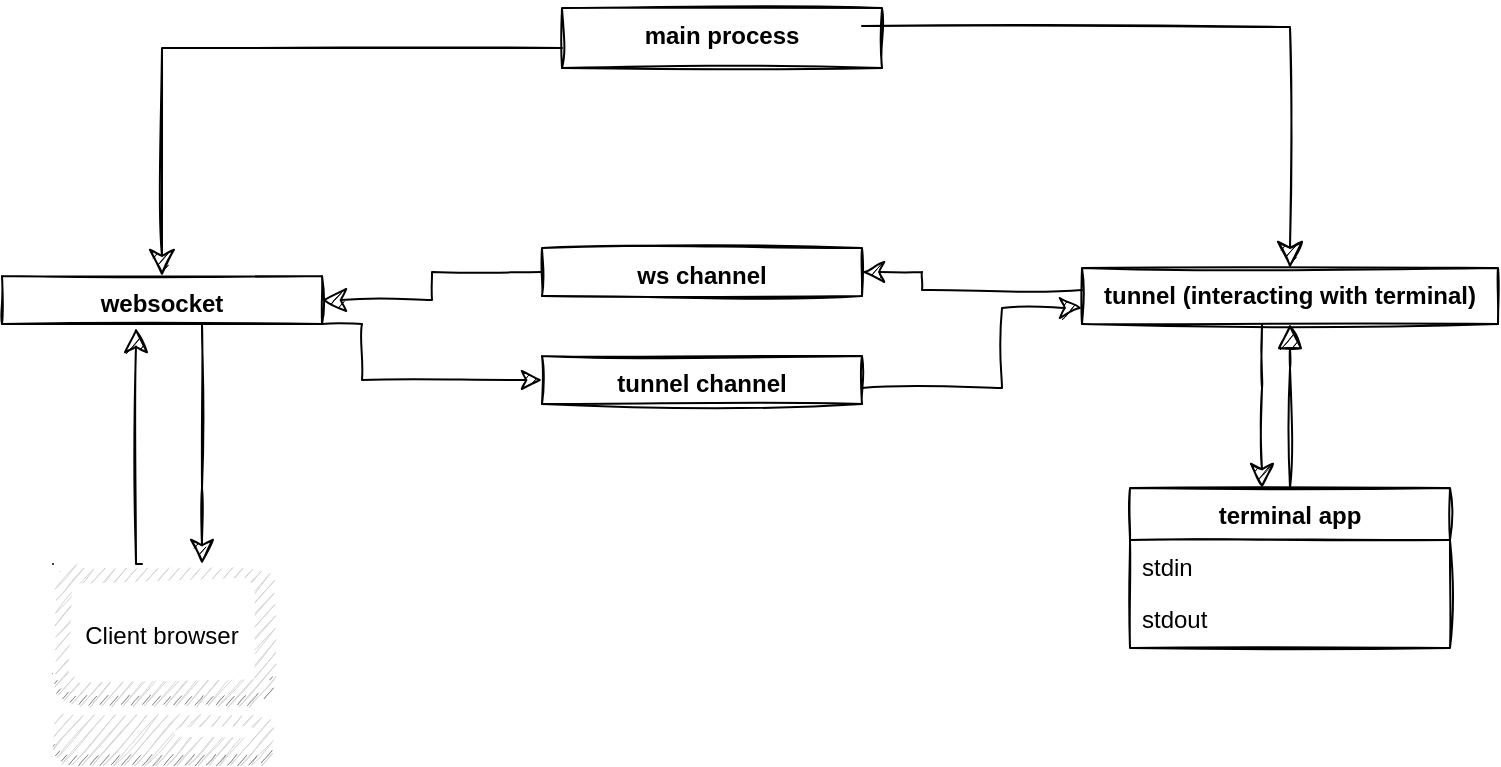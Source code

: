 <mxfile version="14.4.3" type="device"><diagram id="C5RBs43oDa-KdzZeNtuy" name="Page-1"><mxGraphModel dx="866" dy="512" grid="1" gridSize="10" guides="1" tooltips="1" connect="1" arrows="1" fold="1" page="1" pageScale="1" pageWidth="827" pageHeight="1169" math="0" shadow="0"><root><mxCell id="WIyWlLk6GJQsqaUBKTNV-0"/><mxCell id="WIyWlLk6GJQsqaUBKTNV-1" parent="WIyWlLk6GJQsqaUBKTNV-0"/><mxCell id="cRPkp6OQNeo09NE79L-d-18" style="edgeStyle=orthogonalEdgeStyle;rounded=0;sketch=1;disableMultiStroke=1;orthogonalLoop=1;jettySize=auto;html=1;endFill=1;endSize=8;exitX=1;exitY=1;exitDx=0;exitDy=0;entryX=0;entryY=0.5;entryDx=0;entryDy=0;" parent="WIyWlLk6GJQsqaUBKTNV-1" source="zkfFHV4jXpPFQw0GAbJ--0" target="cRPkp6OQNeo09NE79L-d-16" edge="1"><mxGeometry relative="1" as="geometry"><mxPoint x="260" y="242" as="targetPoint"/><Array as="points"><mxPoint x="210" y="208"/><mxPoint x="210" y="236"/></Array></mxGeometry></mxCell><mxCell id="14EInmPlS19wXubM0hc9-2" style="edgeStyle=orthogonalEdgeStyle;rounded=0;sketch=1;orthogonalLoop=1;jettySize=auto;html=1;startSize=10;endSize=10;" edge="1" parent="WIyWlLk6GJQsqaUBKTNV-1" source="zkfFHV4jXpPFQw0GAbJ--0" target="cRPkp6OQNeo09NE79L-d-23"><mxGeometry relative="1" as="geometry"><Array as="points"><mxPoint x="130" y="290"/><mxPoint x="130" y="290"/></Array></mxGeometry></mxCell><mxCell id="zkfFHV4jXpPFQw0GAbJ--0" value="websocket " style="swimlane;fontStyle=1;align=center;verticalAlign=top;childLayout=stackLayout;horizontal=1;startSize=26;horizontalStack=0;resizeParent=1;resizeLast=0;collapsible=1;marginBottom=0;rounded=0;shadow=0;strokeWidth=1;sketch=1;" parent="WIyWlLk6GJQsqaUBKTNV-1" vertex="1"><mxGeometry x="30" y="184" width="160" height="24" as="geometry"><mxRectangle x="230" y="140" width="160" height="26" as="alternateBounds"/></mxGeometry></mxCell><mxCell id="zkfFHV4jXpPFQw0GAbJ--6" value="terminal app" style="swimlane;fontStyle=1;align=center;verticalAlign=top;childLayout=stackLayout;horizontal=1;startSize=26;horizontalStack=0;resizeParent=1;resizeLast=0;collapsible=1;marginBottom=0;rounded=0;shadow=0;strokeWidth=1;sketch=1;" parent="WIyWlLk6GJQsqaUBKTNV-1" vertex="1"><mxGeometry x="594" y="290" width="160" height="80" as="geometry"><mxRectangle x="130" y="380" width="160" height="26" as="alternateBounds"/></mxGeometry></mxCell><mxCell id="zkfFHV4jXpPFQw0GAbJ--7" value="stdin" style="text;align=left;verticalAlign=top;spacingLeft=4;spacingRight=4;overflow=hidden;rotatable=0;points=[[0,0.5],[1,0.5]];portConstraint=eastwest;sketch=1;" parent="zkfFHV4jXpPFQw0GAbJ--6" vertex="1"><mxGeometry y="26" width="160" height="26" as="geometry"/></mxCell><mxCell id="zkfFHV4jXpPFQw0GAbJ--8" value="stdout" style="text;align=left;verticalAlign=top;spacingLeft=4;spacingRight=4;overflow=hidden;rotatable=0;points=[[0,0.5],[1,0.5]];portConstraint=eastwest;rounded=0;shadow=0;html=0;sketch=1;" parent="zkfFHV4jXpPFQw0GAbJ--6" vertex="1"><mxGeometry y="52" width="160" height="26" as="geometry"/></mxCell><mxCell id="zkfFHV4jXpPFQw0GAbJ--12" value="" style="endArrow=block;endSize=10;endFill=1;shadow=0;strokeWidth=1;rounded=0;edgeStyle=elbowEdgeStyle;elbow=vertical;noJump=0;orthogonalLoop=0;flowAnimation=1;backgroundOutline=0;sketch=1;jumpStyle=none;startArrow=none;startFill=0;" parent="WIyWlLk6GJQsqaUBKTNV-1" source="zkfFHV4jXpPFQw0GAbJ--6" target="zkfFHV4jXpPFQw0GAbJ--17" edge="1"><mxGeometry width="160" relative="1" as="geometry"><mxPoint x="200" y="203" as="sourcePoint"/><mxPoint x="778" y="191" as="targetPoint"/><Array as="points"><mxPoint x="674" y="230"/><mxPoint x="700" y="240"/><mxPoint x="800" y="300"/><mxPoint x="490" y="310"/><mxPoint x="410" y="185"/><mxPoint x="440" y="270"/><mxPoint x="410" y="380"/></Array></mxGeometry></mxCell><mxCell id="zkfFHV4jXpPFQw0GAbJ--17" value="tunnel (interacting with terminal)" style="swimlane;fontStyle=1;align=center;verticalAlign=top;childLayout=stackLayout;horizontal=1;startSize=28;horizontalStack=0;resizeParent=1;resizeLast=0;collapsible=1;marginBottom=0;rounded=0;shadow=0;strokeWidth=1;sketch=1;" parent="WIyWlLk6GJQsqaUBKTNV-1" vertex="1"><mxGeometry x="570" y="180" width="208" height="28" as="geometry"><mxRectangle x="560" y="130" width="160" height="26" as="alternateBounds"/></mxGeometry></mxCell><mxCell id="cRPkp6OQNeo09NE79L-d-8" style="edgeStyle=orthogonalEdgeStyle;rounded=0;orthogonalLoop=1;jettySize=auto;html=1;entryX=0.5;entryY=0;entryDx=0;entryDy=0;sketch=1;endSize=11;" parent="WIyWlLk6GJQsqaUBKTNV-1" source="cRPkp6OQNeo09NE79L-d-1" target="zkfFHV4jXpPFQw0GAbJ--0" edge="1"><mxGeometry relative="1" as="geometry"><Array as="points"><mxPoint x="110" y="70"/></Array></mxGeometry></mxCell><mxCell id="cRPkp6OQNeo09NE79L-d-1" value="main process&#10;" style="swimlane;fontStyle=1;align=center;verticalAlign=top;childLayout=stackLayout;horizontal=1;startSize=60;horizontalStack=0;resizeParent=1;resizeLast=0;collapsible=1;marginBottom=0;rounded=0;shadow=0;strokeWidth=1;sketch=1;" parent="WIyWlLk6GJQsqaUBKTNV-1" vertex="1"><mxGeometry x="310" y="50" width="160" height="30" as="geometry"><mxRectangle x="230" y="140" width="160" height="26" as="alternateBounds"/></mxGeometry></mxCell><mxCell id="cRPkp6OQNeo09NE79L-d-9" style="edgeStyle=orthogonalEdgeStyle;rounded=0;orthogonalLoop=1;jettySize=auto;html=1;sketch=1;endSize=11;" parent="WIyWlLk6GJQsqaUBKTNV-1" target="zkfFHV4jXpPFQw0GAbJ--17" edge="1"><mxGeometry relative="1" as="geometry"><mxPoint x="460" y="59" as="sourcePoint"/></mxGeometry></mxCell><mxCell id="cRPkp6OQNeo09NE79L-d-17" style="edgeStyle=orthogonalEdgeStyle;rounded=0;sketch=1;disableMultiStroke=1;orthogonalLoop=1;jettySize=auto;html=1;endFill=1;startArrow=none;startFill=0;jumpSize=6;endSize=10;" parent="WIyWlLk6GJQsqaUBKTNV-1" source="cRPkp6OQNeo09NE79L-d-11" target="zkfFHV4jXpPFQw0GAbJ--0" edge="1"><mxGeometry relative="1" as="geometry"><mxPoint x="190" y="205" as="targetPoint"/></mxGeometry></mxCell><mxCell id="cRPkp6OQNeo09NE79L-d-11" value="ws channel" style="swimlane;fontStyle=1;align=center;verticalAlign=top;childLayout=stackLayout;horizontal=1;startSize=34;horizontalStack=0;resizeParent=1;resizeLast=0;collapsible=1;marginBottom=0;rounded=0;shadow=0;strokeWidth=1;sketch=1;" parent="WIyWlLk6GJQsqaUBKTNV-1" vertex="1"><mxGeometry x="300" y="170" width="160" height="24" as="geometry"><mxRectangle x="230" y="140" width="160" height="26" as="alternateBounds"/></mxGeometry></mxCell><mxCell id="cRPkp6OQNeo09NE79L-d-21" style="edgeStyle=orthogonalEdgeStyle;rounded=0;sketch=1;disableMultiStroke=1;orthogonalLoop=1;jettySize=auto;html=1;endFill=1;endSize=9;" parent="WIyWlLk6GJQsqaUBKTNV-1" source="cRPkp6OQNeo09NE79L-d-16" edge="1"><mxGeometry relative="1" as="geometry"><mxPoint x="570" y="200" as="targetPoint"/><Array as="points"><mxPoint x="530" y="240"/><mxPoint x="530" y="200"/></Array></mxGeometry></mxCell><mxCell id="cRPkp6OQNeo09NE79L-d-16" value="tunnel channel" style="swimlane;fontStyle=1;align=center;verticalAlign=top;childLayout=stackLayout;horizontal=1;startSize=34;horizontalStack=0;resizeParent=1;resizeLast=0;collapsible=1;marginBottom=0;rounded=0;shadow=0;strokeWidth=1;sketch=1;" parent="WIyWlLk6GJQsqaUBKTNV-1" vertex="1"><mxGeometry x="300" y="224" width="160" height="24" as="geometry"><mxRectangle x="230" y="140" width="160" height="26" as="alternateBounds"/></mxGeometry></mxCell><mxCell id="cRPkp6OQNeo09NE79L-d-19" style="edgeStyle=orthogonalEdgeStyle;rounded=0;sketch=1;disableMultiStroke=1;orthogonalLoop=1;jettySize=auto;html=1;endFill=1;exitX=0;exitY=0.5;exitDx=0;exitDy=0;entryX=1;entryY=0.5;entryDx=0;entryDy=0;endSize=9;" parent="WIyWlLk6GJQsqaUBKTNV-1" target="cRPkp6OQNeo09NE79L-d-11" edge="1"><mxGeometry relative="1" as="geometry"><mxPoint x="570" y="191" as="sourcePoint"/><mxPoint x="500" y="191" as="targetPoint"/><Array as="points"><mxPoint x="490" y="191"/><mxPoint x="490" y="182"/></Array></mxGeometry></mxCell><mxCell id="cRPkp6OQNeo09NE79L-d-27" value="" style="group" parent="WIyWlLk6GJQsqaUBKTNV-1" vertex="1" connectable="0"><mxGeometry x="54.5" y="328" width="111" height="100" as="geometry"/></mxCell><mxCell id="cRPkp6OQNeo09NE79L-d-23" value="" style="outlineConnect=0;dashed=0;verticalLabelPosition=bottom;verticalAlign=top;align=center;html=1;shape=mxgraph.aws3.management_console;fillColor=#D2D3D3;gradientColor=none;sketch=1;" parent="cRPkp6OQNeo09NE79L-d-27" vertex="1"><mxGeometry x="1" width="110" height="100" as="geometry"/></mxCell><mxCell id="cRPkp6OQNeo09NE79L-d-26" value="Client browser" style="text;html=1;strokeColor=none;fillColor=none;align=center;verticalAlign=middle;whiteSpace=wrap;rounded=0;sketch=1;" parent="cRPkp6OQNeo09NE79L-d-27" vertex="1"><mxGeometry y="26" width="110" height="20" as="geometry"/></mxCell><mxCell id="q_Ss2FaCEZxyzow2zVRT-0" value="" style="endArrow=none;endSize=10;endFill=0;shadow=0;strokeWidth=1;rounded=0;edgeStyle=elbowEdgeStyle;elbow=vertical;noJump=0;orthogonalLoop=0;flowAnimation=1;backgroundOutline=0;sketch=1;jumpStyle=none;startArrow=classic;startFill=1;startSize=10;" parent="WIyWlLk6GJQsqaUBKTNV-1" edge="1" source="zkfFHV4jXpPFQw0GAbJ--6"><mxGeometry width="160" relative="1" as="geometry"><mxPoint x="660" y="248" as="sourcePoint"/><mxPoint x="660" y="208" as="targetPoint"/><Array as="points"><mxPoint x="660" y="240"/><mxPoint x="760" y="300"/><mxPoint x="450" y="310"/><mxPoint x="370" y="185"/><mxPoint x="400" y="270"/><mxPoint x="370" y="380"/></Array></mxGeometry></mxCell><mxCell id="14EInmPlS19wXubM0hc9-0" style="edgeStyle=orthogonalEdgeStyle;rounded=0;orthogonalLoop=1;jettySize=auto;html=1;sketch=1;endSize=10;startSize=10;" edge="1" parent="WIyWlLk6GJQsqaUBKTNV-1"><mxGeometry relative="1" as="geometry"><mxPoint x="100" y="328" as="sourcePoint"/><mxPoint x="97" y="210" as="targetPoint"/><Array as="points"><mxPoint x="97" y="328"/></Array></mxGeometry></mxCell></root></mxGraphModel></diagram></mxfile>